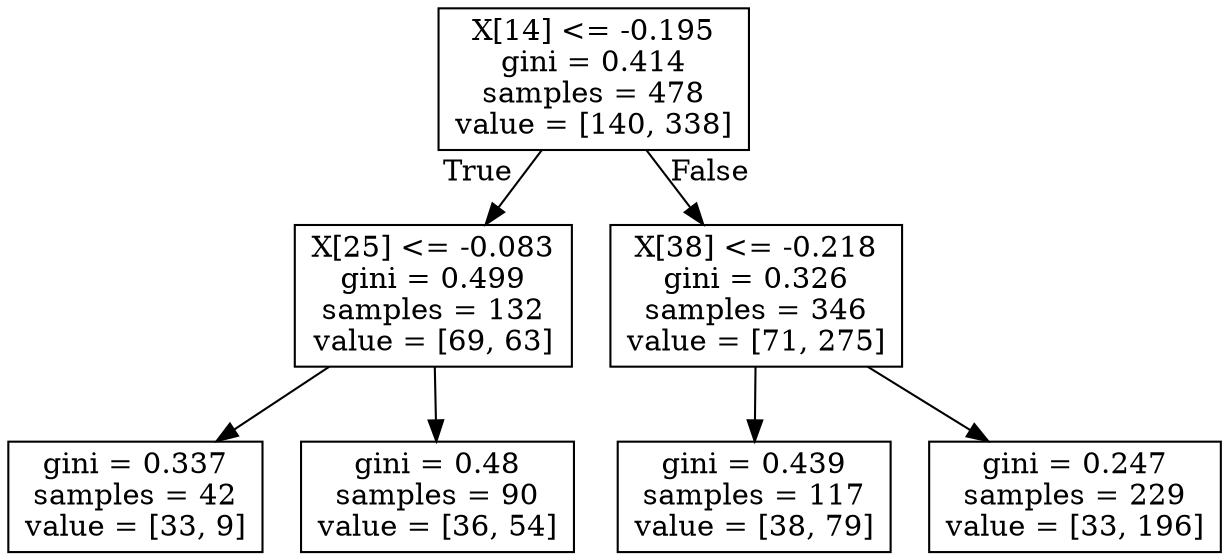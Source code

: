 digraph Tree {
node [shape=box] ;
0 [label="X[14] <= -0.195\ngini = 0.414\nsamples = 478\nvalue = [140, 338]"] ;
1 [label="X[25] <= -0.083\ngini = 0.499\nsamples = 132\nvalue = [69, 63]"] ;
0 -> 1 [labeldistance=2.5, labelangle=45, headlabel="True"] ;
2 [label="gini = 0.337\nsamples = 42\nvalue = [33, 9]"] ;
1 -> 2 ;
3 [label="gini = 0.48\nsamples = 90\nvalue = [36, 54]"] ;
1 -> 3 ;
4 [label="X[38] <= -0.218\ngini = 0.326\nsamples = 346\nvalue = [71, 275]"] ;
0 -> 4 [labeldistance=2.5, labelangle=-45, headlabel="False"] ;
5 [label="gini = 0.439\nsamples = 117\nvalue = [38, 79]"] ;
4 -> 5 ;
6 [label="gini = 0.247\nsamples = 229\nvalue = [33, 196]"] ;
4 -> 6 ;
}